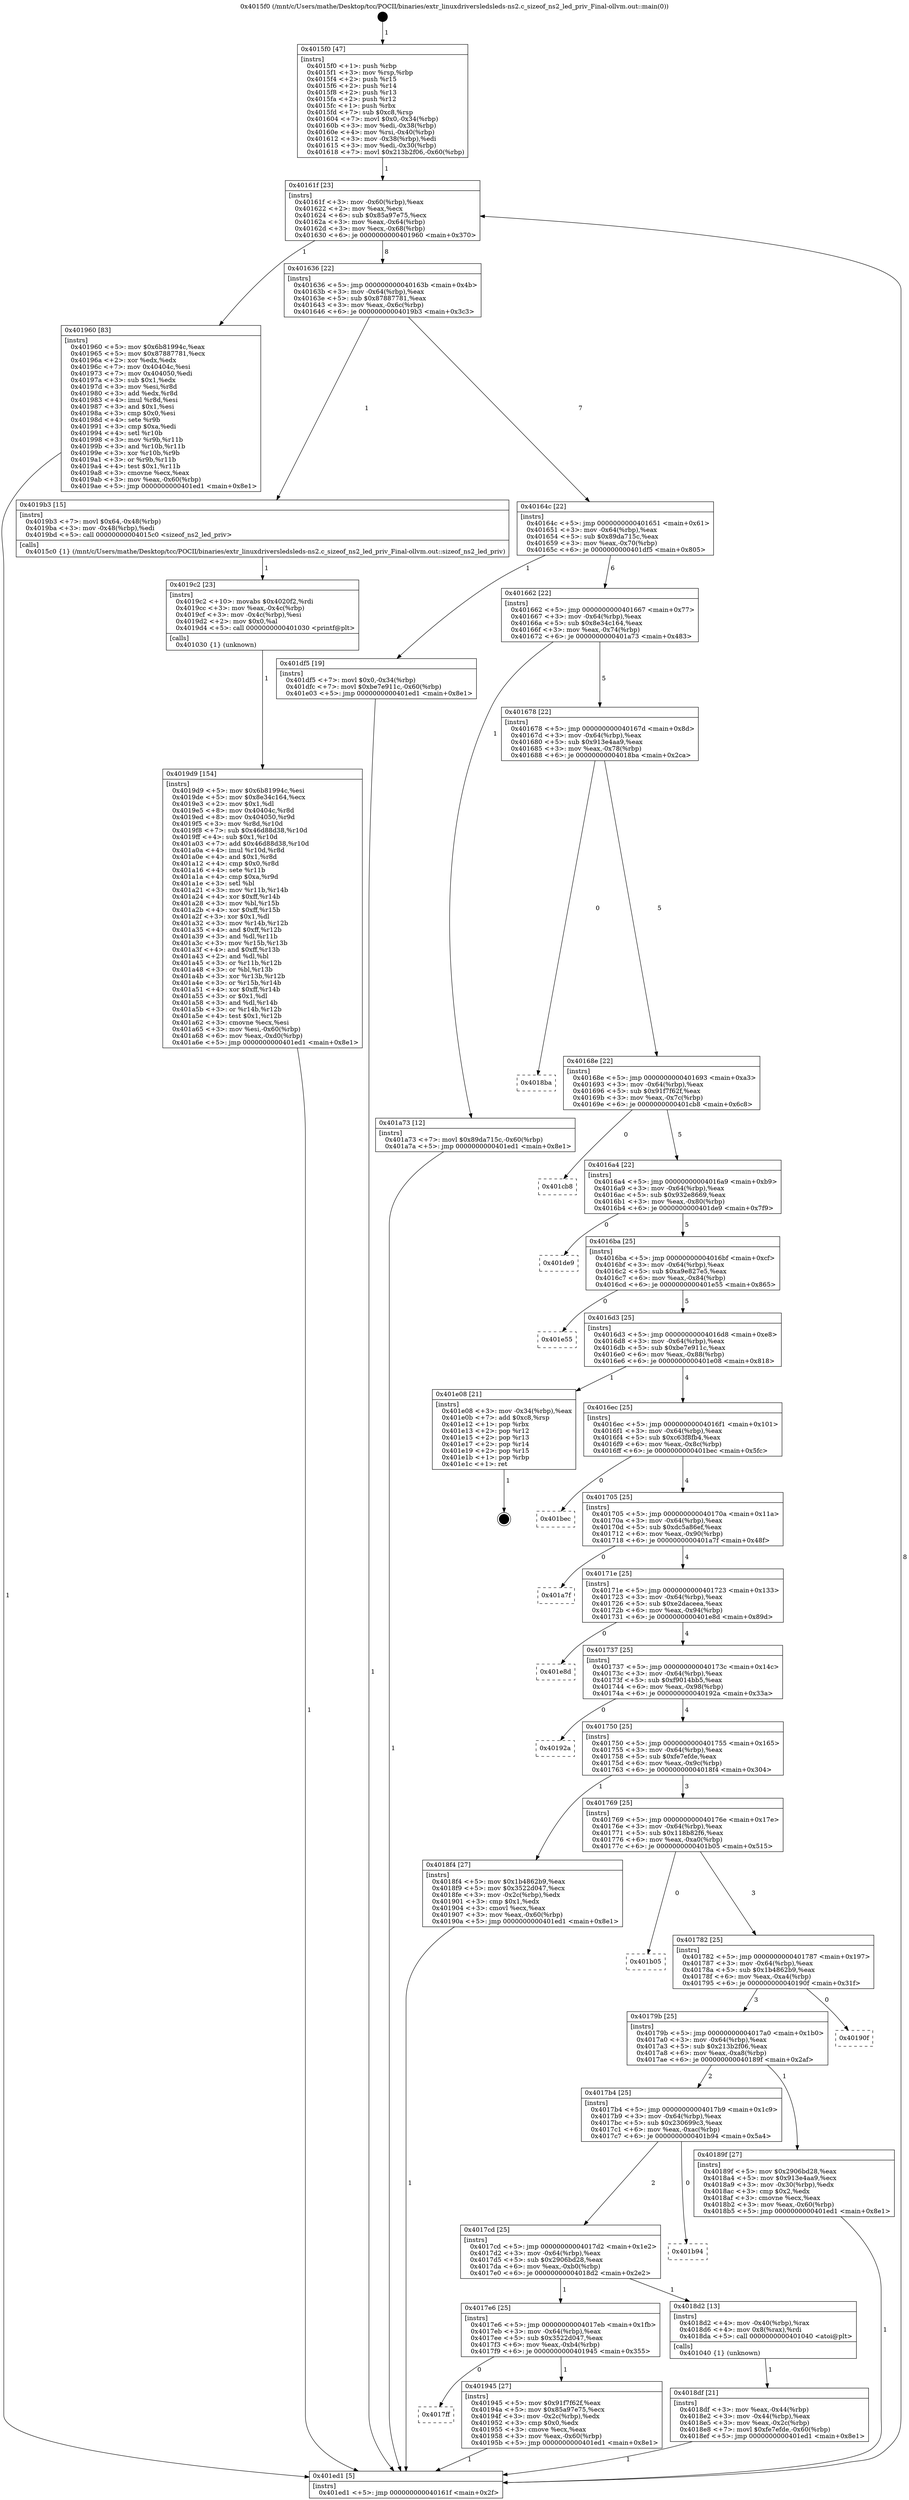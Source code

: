 digraph "0x4015f0" {
  label = "0x4015f0 (/mnt/c/Users/mathe/Desktop/tcc/POCII/binaries/extr_linuxdriversledsleds-ns2.c_sizeof_ns2_led_priv_Final-ollvm.out::main(0))"
  labelloc = "t"
  node[shape=record]

  Entry [label="",width=0.3,height=0.3,shape=circle,fillcolor=black,style=filled]
  "0x40161f" [label="{
     0x40161f [23]\l
     | [instrs]\l
     &nbsp;&nbsp;0x40161f \<+3\>: mov -0x60(%rbp),%eax\l
     &nbsp;&nbsp;0x401622 \<+2\>: mov %eax,%ecx\l
     &nbsp;&nbsp;0x401624 \<+6\>: sub $0x85a97e75,%ecx\l
     &nbsp;&nbsp;0x40162a \<+3\>: mov %eax,-0x64(%rbp)\l
     &nbsp;&nbsp;0x40162d \<+3\>: mov %ecx,-0x68(%rbp)\l
     &nbsp;&nbsp;0x401630 \<+6\>: je 0000000000401960 \<main+0x370\>\l
  }"]
  "0x401960" [label="{
     0x401960 [83]\l
     | [instrs]\l
     &nbsp;&nbsp;0x401960 \<+5\>: mov $0x6b81994c,%eax\l
     &nbsp;&nbsp;0x401965 \<+5\>: mov $0x87887781,%ecx\l
     &nbsp;&nbsp;0x40196a \<+2\>: xor %edx,%edx\l
     &nbsp;&nbsp;0x40196c \<+7\>: mov 0x40404c,%esi\l
     &nbsp;&nbsp;0x401973 \<+7\>: mov 0x404050,%edi\l
     &nbsp;&nbsp;0x40197a \<+3\>: sub $0x1,%edx\l
     &nbsp;&nbsp;0x40197d \<+3\>: mov %esi,%r8d\l
     &nbsp;&nbsp;0x401980 \<+3\>: add %edx,%r8d\l
     &nbsp;&nbsp;0x401983 \<+4\>: imul %r8d,%esi\l
     &nbsp;&nbsp;0x401987 \<+3\>: and $0x1,%esi\l
     &nbsp;&nbsp;0x40198a \<+3\>: cmp $0x0,%esi\l
     &nbsp;&nbsp;0x40198d \<+4\>: sete %r9b\l
     &nbsp;&nbsp;0x401991 \<+3\>: cmp $0xa,%edi\l
     &nbsp;&nbsp;0x401994 \<+4\>: setl %r10b\l
     &nbsp;&nbsp;0x401998 \<+3\>: mov %r9b,%r11b\l
     &nbsp;&nbsp;0x40199b \<+3\>: and %r10b,%r11b\l
     &nbsp;&nbsp;0x40199e \<+3\>: xor %r10b,%r9b\l
     &nbsp;&nbsp;0x4019a1 \<+3\>: or %r9b,%r11b\l
     &nbsp;&nbsp;0x4019a4 \<+4\>: test $0x1,%r11b\l
     &nbsp;&nbsp;0x4019a8 \<+3\>: cmovne %ecx,%eax\l
     &nbsp;&nbsp;0x4019ab \<+3\>: mov %eax,-0x60(%rbp)\l
     &nbsp;&nbsp;0x4019ae \<+5\>: jmp 0000000000401ed1 \<main+0x8e1\>\l
  }"]
  "0x401636" [label="{
     0x401636 [22]\l
     | [instrs]\l
     &nbsp;&nbsp;0x401636 \<+5\>: jmp 000000000040163b \<main+0x4b\>\l
     &nbsp;&nbsp;0x40163b \<+3\>: mov -0x64(%rbp),%eax\l
     &nbsp;&nbsp;0x40163e \<+5\>: sub $0x87887781,%eax\l
     &nbsp;&nbsp;0x401643 \<+3\>: mov %eax,-0x6c(%rbp)\l
     &nbsp;&nbsp;0x401646 \<+6\>: je 00000000004019b3 \<main+0x3c3\>\l
  }"]
  Exit [label="",width=0.3,height=0.3,shape=circle,fillcolor=black,style=filled,peripheries=2]
  "0x4019b3" [label="{
     0x4019b3 [15]\l
     | [instrs]\l
     &nbsp;&nbsp;0x4019b3 \<+7\>: movl $0x64,-0x48(%rbp)\l
     &nbsp;&nbsp;0x4019ba \<+3\>: mov -0x48(%rbp),%edi\l
     &nbsp;&nbsp;0x4019bd \<+5\>: call 00000000004015c0 \<sizeof_ns2_led_priv\>\l
     | [calls]\l
     &nbsp;&nbsp;0x4015c0 \{1\} (/mnt/c/Users/mathe/Desktop/tcc/POCII/binaries/extr_linuxdriversledsleds-ns2.c_sizeof_ns2_led_priv_Final-ollvm.out::sizeof_ns2_led_priv)\l
  }"]
  "0x40164c" [label="{
     0x40164c [22]\l
     | [instrs]\l
     &nbsp;&nbsp;0x40164c \<+5\>: jmp 0000000000401651 \<main+0x61\>\l
     &nbsp;&nbsp;0x401651 \<+3\>: mov -0x64(%rbp),%eax\l
     &nbsp;&nbsp;0x401654 \<+5\>: sub $0x89da715c,%eax\l
     &nbsp;&nbsp;0x401659 \<+3\>: mov %eax,-0x70(%rbp)\l
     &nbsp;&nbsp;0x40165c \<+6\>: je 0000000000401df5 \<main+0x805\>\l
  }"]
  "0x4019d9" [label="{
     0x4019d9 [154]\l
     | [instrs]\l
     &nbsp;&nbsp;0x4019d9 \<+5\>: mov $0x6b81994c,%esi\l
     &nbsp;&nbsp;0x4019de \<+5\>: mov $0x8e34c164,%ecx\l
     &nbsp;&nbsp;0x4019e3 \<+2\>: mov $0x1,%dl\l
     &nbsp;&nbsp;0x4019e5 \<+8\>: mov 0x40404c,%r8d\l
     &nbsp;&nbsp;0x4019ed \<+8\>: mov 0x404050,%r9d\l
     &nbsp;&nbsp;0x4019f5 \<+3\>: mov %r8d,%r10d\l
     &nbsp;&nbsp;0x4019f8 \<+7\>: sub $0x46d88d38,%r10d\l
     &nbsp;&nbsp;0x4019ff \<+4\>: sub $0x1,%r10d\l
     &nbsp;&nbsp;0x401a03 \<+7\>: add $0x46d88d38,%r10d\l
     &nbsp;&nbsp;0x401a0a \<+4\>: imul %r10d,%r8d\l
     &nbsp;&nbsp;0x401a0e \<+4\>: and $0x1,%r8d\l
     &nbsp;&nbsp;0x401a12 \<+4\>: cmp $0x0,%r8d\l
     &nbsp;&nbsp;0x401a16 \<+4\>: sete %r11b\l
     &nbsp;&nbsp;0x401a1a \<+4\>: cmp $0xa,%r9d\l
     &nbsp;&nbsp;0x401a1e \<+3\>: setl %bl\l
     &nbsp;&nbsp;0x401a21 \<+3\>: mov %r11b,%r14b\l
     &nbsp;&nbsp;0x401a24 \<+4\>: xor $0xff,%r14b\l
     &nbsp;&nbsp;0x401a28 \<+3\>: mov %bl,%r15b\l
     &nbsp;&nbsp;0x401a2b \<+4\>: xor $0xff,%r15b\l
     &nbsp;&nbsp;0x401a2f \<+3\>: xor $0x1,%dl\l
     &nbsp;&nbsp;0x401a32 \<+3\>: mov %r14b,%r12b\l
     &nbsp;&nbsp;0x401a35 \<+4\>: and $0xff,%r12b\l
     &nbsp;&nbsp;0x401a39 \<+3\>: and %dl,%r11b\l
     &nbsp;&nbsp;0x401a3c \<+3\>: mov %r15b,%r13b\l
     &nbsp;&nbsp;0x401a3f \<+4\>: and $0xff,%r13b\l
     &nbsp;&nbsp;0x401a43 \<+2\>: and %dl,%bl\l
     &nbsp;&nbsp;0x401a45 \<+3\>: or %r11b,%r12b\l
     &nbsp;&nbsp;0x401a48 \<+3\>: or %bl,%r13b\l
     &nbsp;&nbsp;0x401a4b \<+3\>: xor %r13b,%r12b\l
     &nbsp;&nbsp;0x401a4e \<+3\>: or %r15b,%r14b\l
     &nbsp;&nbsp;0x401a51 \<+4\>: xor $0xff,%r14b\l
     &nbsp;&nbsp;0x401a55 \<+3\>: or $0x1,%dl\l
     &nbsp;&nbsp;0x401a58 \<+3\>: and %dl,%r14b\l
     &nbsp;&nbsp;0x401a5b \<+3\>: or %r14b,%r12b\l
     &nbsp;&nbsp;0x401a5e \<+4\>: test $0x1,%r12b\l
     &nbsp;&nbsp;0x401a62 \<+3\>: cmovne %ecx,%esi\l
     &nbsp;&nbsp;0x401a65 \<+3\>: mov %esi,-0x60(%rbp)\l
     &nbsp;&nbsp;0x401a68 \<+6\>: mov %eax,-0xd0(%rbp)\l
     &nbsp;&nbsp;0x401a6e \<+5\>: jmp 0000000000401ed1 \<main+0x8e1\>\l
  }"]
  "0x401df5" [label="{
     0x401df5 [19]\l
     | [instrs]\l
     &nbsp;&nbsp;0x401df5 \<+7\>: movl $0x0,-0x34(%rbp)\l
     &nbsp;&nbsp;0x401dfc \<+7\>: movl $0xbe7e911c,-0x60(%rbp)\l
     &nbsp;&nbsp;0x401e03 \<+5\>: jmp 0000000000401ed1 \<main+0x8e1\>\l
  }"]
  "0x401662" [label="{
     0x401662 [22]\l
     | [instrs]\l
     &nbsp;&nbsp;0x401662 \<+5\>: jmp 0000000000401667 \<main+0x77\>\l
     &nbsp;&nbsp;0x401667 \<+3\>: mov -0x64(%rbp),%eax\l
     &nbsp;&nbsp;0x40166a \<+5\>: sub $0x8e34c164,%eax\l
     &nbsp;&nbsp;0x40166f \<+3\>: mov %eax,-0x74(%rbp)\l
     &nbsp;&nbsp;0x401672 \<+6\>: je 0000000000401a73 \<main+0x483\>\l
  }"]
  "0x4019c2" [label="{
     0x4019c2 [23]\l
     | [instrs]\l
     &nbsp;&nbsp;0x4019c2 \<+10\>: movabs $0x4020f2,%rdi\l
     &nbsp;&nbsp;0x4019cc \<+3\>: mov %eax,-0x4c(%rbp)\l
     &nbsp;&nbsp;0x4019cf \<+3\>: mov -0x4c(%rbp),%esi\l
     &nbsp;&nbsp;0x4019d2 \<+2\>: mov $0x0,%al\l
     &nbsp;&nbsp;0x4019d4 \<+5\>: call 0000000000401030 \<printf@plt\>\l
     | [calls]\l
     &nbsp;&nbsp;0x401030 \{1\} (unknown)\l
  }"]
  "0x401a73" [label="{
     0x401a73 [12]\l
     | [instrs]\l
     &nbsp;&nbsp;0x401a73 \<+7\>: movl $0x89da715c,-0x60(%rbp)\l
     &nbsp;&nbsp;0x401a7a \<+5\>: jmp 0000000000401ed1 \<main+0x8e1\>\l
  }"]
  "0x401678" [label="{
     0x401678 [22]\l
     | [instrs]\l
     &nbsp;&nbsp;0x401678 \<+5\>: jmp 000000000040167d \<main+0x8d\>\l
     &nbsp;&nbsp;0x40167d \<+3\>: mov -0x64(%rbp),%eax\l
     &nbsp;&nbsp;0x401680 \<+5\>: sub $0x913e4aa9,%eax\l
     &nbsp;&nbsp;0x401685 \<+3\>: mov %eax,-0x78(%rbp)\l
     &nbsp;&nbsp;0x401688 \<+6\>: je 00000000004018ba \<main+0x2ca\>\l
  }"]
  "0x4017ff" [label="{
     0x4017ff\l
  }", style=dashed]
  "0x4018ba" [label="{
     0x4018ba\l
  }", style=dashed]
  "0x40168e" [label="{
     0x40168e [22]\l
     | [instrs]\l
     &nbsp;&nbsp;0x40168e \<+5\>: jmp 0000000000401693 \<main+0xa3\>\l
     &nbsp;&nbsp;0x401693 \<+3\>: mov -0x64(%rbp),%eax\l
     &nbsp;&nbsp;0x401696 \<+5\>: sub $0x91f7f62f,%eax\l
     &nbsp;&nbsp;0x40169b \<+3\>: mov %eax,-0x7c(%rbp)\l
     &nbsp;&nbsp;0x40169e \<+6\>: je 0000000000401cb8 \<main+0x6c8\>\l
  }"]
  "0x401945" [label="{
     0x401945 [27]\l
     | [instrs]\l
     &nbsp;&nbsp;0x401945 \<+5\>: mov $0x91f7f62f,%eax\l
     &nbsp;&nbsp;0x40194a \<+5\>: mov $0x85a97e75,%ecx\l
     &nbsp;&nbsp;0x40194f \<+3\>: mov -0x2c(%rbp),%edx\l
     &nbsp;&nbsp;0x401952 \<+3\>: cmp $0x0,%edx\l
     &nbsp;&nbsp;0x401955 \<+3\>: cmove %ecx,%eax\l
     &nbsp;&nbsp;0x401958 \<+3\>: mov %eax,-0x60(%rbp)\l
     &nbsp;&nbsp;0x40195b \<+5\>: jmp 0000000000401ed1 \<main+0x8e1\>\l
  }"]
  "0x401cb8" [label="{
     0x401cb8\l
  }", style=dashed]
  "0x4016a4" [label="{
     0x4016a4 [22]\l
     | [instrs]\l
     &nbsp;&nbsp;0x4016a4 \<+5\>: jmp 00000000004016a9 \<main+0xb9\>\l
     &nbsp;&nbsp;0x4016a9 \<+3\>: mov -0x64(%rbp),%eax\l
     &nbsp;&nbsp;0x4016ac \<+5\>: sub $0x932e8669,%eax\l
     &nbsp;&nbsp;0x4016b1 \<+3\>: mov %eax,-0x80(%rbp)\l
     &nbsp;&nbsp;0x4016b4 \<+6\>: je 0000000000401de9 \<main+0x7f9\>\l
  }"]
  "0x4018df" [label="{
     0x4018df [21]\l
     | [instrs]\l
     &nbsp;&nbsp;0x4018df \<+3\>: mov %eax,-0x44(%rbp)\l
     &nbsp;&nbsp;0x4018e2 \<+3\>: mov -0x44(%rbp),%eax\l
     &nbsp;&nbsp;0x4018e5 \<+3\>: mov %eax,-0x2c(%rbp)\l
     &nbsp;&nbsp;0x4018e8 \<+7\>: movl $0xfe7efde,-0x60(%rbp)\l
     &nbsp;&nbsp;0x4018ef \<+5\>: jmp 0000000000401ed1 \<main+0x8e1\>\l
  }"]
  "0x401de9" [label="{
     0x401de9\l
  }", style=dashed]
  "0x4016ba" [label="{
     0x4016ba [25]\l
     | [instrs]\l
     &nbsp;&nbsp;0x4016ba \<+5\>: jmp 00000000004016bf \<main+0xcf\>\l
     &nbsp;&nbsp;0x4016bf \<+3\>: mov -0x64(%rbp),%eax\l
     &nbsp;&nbsp;0x4016c2 \<+5\>: sub $0xa9e827e5,%eax\l
     &nbsp;&nbsp;0x4016c7 \<+6\>: mov %eax,-0x84(%rbp)\l
     &nbsp;&nbsp;0x4016cd \<+6\>: je 0000000000401e55 \<main+0x865\>\l
  }"]
  "0x4017e6" [label="{
     0x4017e6 [25]\l
     | [instrs]\l
     &nbsp;&nbsp;0x4017e6 \<+5\>: jmp 00000000004017eb \<main+0x1fb\>\l
     &nbsp;&nbsp;0x4017eb \<+3\>: mov -0x64(%rbp),%eax\l
     &nbsp;&nbsp;0x4017ee \<+5\>: sub $0x3522d047,%eax\l
     &nbsp;&nbsp;0x4017f3 \<+6\>: mov %eax,-0xb4(%rbp)\l
     &nbsp;&nbsp;0x4017f9 \<+6\>: je 0000000000401945 \<main+0x355\>\l
  }"]
  "0x401e55" [label="{
     0x401e55\l
  }", style=dashed]
  "0x4016d3" [label="{
     0x4016d3 [25]\l
     | [instrs]\l
     &nbsp;&nbsp;0x4016d3 \<+5\>: jmp 00000000004016d8 \<main+0xe8\>\l
     &nbsp;&nbsp;0x4016d8 \<+3\>: mov -0x64(%rbp),%eax\l
     &nbsp;&nbsp;0x4016db \<+5\>: sub $0xbe7e911c,%eax\l
     &nbsp;&nbsp;0x4016e0 \<+6\>: mov %eax,-0x88(%rbp)\l
     &nbsp;&nbsp;0x4016e6 \<+6\>: je 0000000000401e08 \<main+0x818\>\l
  }"]
  "0x4018d2" [label="{
     0x4018d2 [13]\l
     | [instrs]\l
     &nbsp;&nbsp;0x4018d2 \<+4\>: mov -0x40(%rbp),%rax\l
     &nbsp;&nbsp;0x4018d6 \<+4\>: mov 0x8(%rax),%rdi\l
     &nbsp;&nbsp;0x4018da \<+5\>: call 0000000000401040 \<atoi@plt\>\l
     | [calls]\l
     &nbsp;&nbsp;0x401040 \{1\} (unknown)\l
  }"]
  "0x401e08" [label="{
     0x401e08 [21]\l
     | [instrs]\l
     &nbsp;&nbsp;0x401e08 \<+3\>: mov -0x34(%rbp),%eax\l
     &nbsp;&nbsp;0x401e0b \<+7\>: add $0xc8,%rsp\l
     &nbsp;&nbsp;0x401e12 \<+1\>: pop %rbx\l
     &nbsp;&nbsp;0x401e13 \<+2\>: pop %r12\l
     &nbsp;&nbsp;0x401e15 \<+2\>: pop %r13\l
     &nbsp;&nbsp;0x401e17 \<+2\>: pop %r14\l
     &nbsp;&nbsp;0x401e19 \<+2\>: pop %r15\l
     &nbsp;&nbsp;0x401e1b \<+1\>: pop %rbp\l
     &nbsp;&nbsp;0x401e1c \<+1\>: ret\l
  }"]
  "0x4016ec" [label="{
     0x4016ec [25]\l
     | [instrs]\l
     &nbsp;&nbsp;0x4016ec \<+5\>: jmp 00000000004016f1 \<main+0x101\>\l
     &nbsp;&nbsp;0x4016f1 \<+3\>: mov -0x64(%rbp),%eax\l
     &nbsp;&nbsp;0x4016f4 \<+5\>: sub $0xc63f8fb4,%eax\l
     &nbsp;&nbsp;0x4016f9 \<+6\>: mov %eax,-0x8c(%rbp)\l
     &nbsp;&nbsp;0x4016ff \<+6\>: je 0000000000401bec \<main+0x5fc\>\l
  }"]
  "0x4017cd" [label="{
     0x4017cd [25]\l
     | [instrs]\l
     &nbsp;&nbsp;0x4017cd \<+5\>: jmp 00000000004017d2 \<main+0x1e2\>\l
     &nbsp;&nbsp;0x4017d2 \<+3\>: mov -0x64(%rbp),%eax\l
     &nbsp;&nbsp;0x4017d5 \<+5\>: sub $0x2906bd28,%eax\l
     &nbsp;&nbsp;0x4017da \<+6\>: mov %eax,-0xb0(%rbp)\l
     &nbsp;&nbsp;0x4017e0 \<+6\>: je 00000000004018d2 \<main+0x2e2\>\l
  }"]
  "0x401bec" [label="{
     0x401bec\l
  }", style=dashed]
  "0x401705" [label="{
     0x401705 [25]\l
     | [instrs]\l
     &nbsp;&nbsp;0x401705 \<+5\>: jmp 000000000040170a \<main+0x11a\>\l
     &nbsp;&nbsp;0x40170a \<+3\>: mov -0x64(%rbp),%eax\l
     &nbsp;&nbsp;0x40170d \<+5\>: sub $0xdc5a86ef,%eax\l
     &nbsp;&nbsp;0x401712 \<+6\>: mov %eax,-0x90(%rbp)\l
     &nbsp;&nbsp;0x401718 \<+6\>: je 0000000000401a7f \<main+0x48f\>\l
  }"]
  "0x401b94" [label="{
     0x401b94\l
  }", style=dashed]
  "0x401a7f" [label="{
     0x401a7f\l
  }", style=dashed]
  "0x40171e" [label="{
     0x40171e [25]\l
     | [instrs]\l
     &nbsp;&nbsp;0x40171e \<+5\>: jmp 0000000000401723 \<main+0x133\>\l
     &nbsp;&nbsp;0x401723 \<+3\>: mov -0x64(%rbp),%eax\l
     &nbsp;&nbsp;0x401726 \<+5\>: sub $0xe2daceea,%eax\l
     &nbsp;&nbsp;0x40172b \<+6\>: mov %eax,-0x94(%rbp)\l
     &nbsp;&nbsp;0x401731 \<+6\>: je 0000000000401e8d \<main+0x89d\>\l
  }"]
  "0x4015f0" [label="{
     0x4015f0 [47]\l
     | [instrs]\l
     &nbsp;&nbsp;0x4015f0 \<+1\>: push %rbp\l
     &nbsp;&nbsp;0x4015f1 \<+3\>: mov %rsp,%rbp\l
     &nbsp;&nbsp;0x4015f4 \<+2\>: push %r15\l
     &nbsp;&nbsp;0x4015f6 \<+2\>: push %r14\l
     &nbsp;&nbsp;0x4015f8 \<+2\>: push %r13\l
     &nbsp;&nbsp;0x4015fa \<+2\>: push %r12\l
     &nbsp;&nbsp;0x4015fc \<+1\>: push %rbx\l
     &nbsp;&nbsp;0x4015fd \<+7\>: sub $0xc8,%rsp\l
     &nbsp;&nbsp;0x401604 \<+7\>: movl $0x0,-0x34(%rbp)\l
     &nbsp;&nbsp;0x40160b \<+3\>: mov %edi,-0x38(%rbp)\l
     &nbsp;&nbsp;0x40160e \<+4\>: mov %rsi,-0x40(%rbp)\l
     &nbsp;&nbsp;0x401612 \<+3\>: mov -0x38(%rbp),%edi\l
     &nbsp;&nbsp;0x401615 \<+3\>: mov %edi,-0x30(%rbp)\l
     &nbsp;&nbsp;0x401618 \<+7\>: movl $0x213b2f06,-0x60(%rbp)\l
  }"]
  "0x401e8d" [label="{
     0x401e8d\l
  }", style=dashed]
  "0x401737" [label="{
     0x401737 [25]\l
     | [instrs]\l
     &nbsp;&nbsp;0x401737 \<+5\>: jmp 000000000040173c \<main+0x14c\>\l
     &nbsp;&nbsp;0x40173c \<+3\>: mov -0x64(%rbp),%eax\l
     &nbsp;&nbsp;0x40173f \<+5\>: sub $0xf9014bb5,%eax\l
     &nbsp;&nbsp;0x401744 \<+6\>: mov %eax,-0x98(%rbp)\l
     &nbsp;&nbsp;0x40174a \<+6\>: je 000000000040192a \<main+0x33a\>\l
  }"]
  "0x401ed1" [label="{
     0x401ed1 [5]\l
     | [instrs]\l
     &nbsp;&nbsp;0x401ed1 \<+5\>: jmp 000000000040161f \<main+0x2f\>\l
  }"]
  "0x40192a" [label="{
     0x40192a\l
  }", style=dashed]
  "0x401750" [label="{
     0x401750 [25]\l
     | [instrs]\l
     &nbsp;&nbsp;0x401750 \<+5\>: jmp 0000000000401755 \<main+0x165\>\l
     &nbsp;&nbsp;0x401755 \<+3\>: mov -0x64(%rbp),%eax\l
     &nbsp;&nbsp;0x401758 \<+5\>: sub $0xfe7efde,%eax\l
     &nbsp;&nbsp;0x40175d \<+6\>: mov %eax,-0x9c(%rbp)\l
     &nbsp;&nbsp;0x401763 \<+6\>: je 00000000004018f4 \<main+0x304\>\l
  }"]
  "0x4017b4" [label="{
     0x4017b4 [25]\l
     | [instrs]\l
     &nbsp;&nbsp;0x4017b4 \<+5\>: jmp 00000000004017b9 \<main+0x1c9\>\l
     &nbsp;&nbsp;0x4017b9 \<+3\>: mov -0x64(%rbp),%eax\l
     &nbsp;&nbsp;0x4017bc \<+5\>: sub $0x230699c3,%eax\l
     &nbsp;&nbsp;0x4017c1 \<+6\>: mov %eax,-0xac(%rbp)\l
     &nbsp;&nbsp;0x4017c7 \<+6\>: je 0000000000401b94 \<main+0x5a4\>\l
  }"]
  "0x4018f4" [label="{
     0x4018f4 [27]\l
     | [instrs]\l
     &nbsp;&nbsp;0x4018f4 \<+5\>: mov $0x1b4862b9,%eax\l
     &nbsp;&nbsp;0x4018f9 \<+5\>: mov $0x3522d047,%ecx\l
     &nbsp;&nbsp;0x4018fe \<+3\>: mov -0x2c(%rbp),%edx\l
     &nbsp;&nbsp;0x401901 \<+3\>: cmp $0x1,%edx\l
     &nbsp;&nbsp;0x401904 \<+3\>: cmovl %ecx,%eax\l
     &nbsp;&nbsp;0x401907 \<+3\>: mov %eax,-0x60(%rbp)\l
     &nbsp;&nbsp;0x40190a \<+5\>: jmp 0000000000401ed1 \<main+0x8e1\>\l
  }"]
  "0x401769" [label="{
     0x401769 [25]\l
     | [instrs]\l
     &nbsp;&nbsp;0x401769 \<+5\>: jmp 000000000040176e \<main+0x17e\>\l
     &nbsp;&nbsp;0x40176e \<+3\>: mov -0x64(%rbp),%eax\l
     &nbsp;&nbsp;0x401771 \<+5\>: sub $0x118b82f6,%eax\l
     &nbsp;&nbsp;0x401776 \<+6\>: mov %eax,-0xa0(%rbp)\l
     &nbsp;&nbsp;0x40177c \<+6\>: je 0000000000401b05 \<main+0x515\>\l
  }"]
  "0x40189f" [label="{
     0x40189f [27]\l
     | [instrs]\l
     &nbsp;&nbsp;0x40189f \<+5\>: mov $0x2906bd28,%eax\l
     &nbsp;&nbsp;0x4018a4 \<+5\>: mov $0x913e4aa9,%ecx\l
     &nbsp;&nbsp;0x4018a9 \<+3\>: mov -0x30(%rbp),%edx\l
     &nbsp;&nbsp;0x4018ac \<+3\>: cmp $0x2,%edx\l
     &nbsp;&nbsp;0x4018af \<+3\>: cmovne %ecx,%eax\l
     &nbsp;&nbsp;0x4018b2 \<+3\>: mov %eax,-0x60(%rbp)\l
     &nbsp;&nbsp;0x4018b5 \<+5\>: jmp 0000000000401ed1 \<main+0x8e1\>\l
  }"]
  "0x401b05" [label="{
     0x401b05\l
  }", style=dashed]
  "0x401782" [label="{
     0x401782 [25]\l
     | [instrs]\l
     &nbsp;&nbsp;0x401782 \<+5\>: jmp 0000000000401787 \<main+0x197\>\l
     &nbsp;&nbsp;0x401787 \<+3\>: mov -0x64(%rbp),%eax\l
     &nbsp;&nbsp;0x40178a \<+5\>: sub $0x1b4862b9,%eax\l
     &nbsp;&nbsp;0x40178f \<+6\>: mov %eax,-0xa4(%rbp)\l
     &nbsp;&nbsp;0x401795 \<+6\>: je 000000000040190f \<main+0x31f\>\l
  }"]
  "0x40179b" [label="{
     0x40179b [25]\l
     | [instrs]\l
     &nbsp;&nbsp;0x40179b \<+5\>: jmp 00000000004017a0 \<main+0x1b0\>\l
     &nbsp;&nbsp;0x4017a0 \<+3\>: mov -0x64(%rbp),%eax\l
     &nbsp;&nbsp;0x4017a3 \<+5\>: sub $0x213b2f06,%eax\l
     &nbsp;&nbsp;0x4017a8 \<+6\>: mov %eax,-0xa8(%rbp)\l
     &nbsp;&nbsp;0x4017ae \<+6\>: je 000000000040189f \<main+0x2af\>\l
  }"]
  "0x40190f" [label="{
     0x40190f\l
  }", style=dashed]
  Entry -> "0x4015f0" [label=" 1"]
  "0x40161f" -> "0x401960" [label=" 1"]
  "0x40161f" -> "0x401636" [label=" 8"]
  "0x401e08" -> Exit [label=" 1"]
  "0x401636" -> "0x4019b3" [label=" 1"]
  "0x401636" -> "0x40164c" [label=" 7"]
  "0x401df5" -> "0x401ed1" [label=" 1"]
  "0x40164c" -> "0x401df5" [label=" 1"]
  "0x40164c" -> "0x401662" [label=" 6"]
  "0x401a73" -> "0x401ed1" [label=" 1"]
  "0x401662" -> "0x401a73" [label=" 1"]
  "0x401662" -> "0x401678" [label=" 5"]
  "0x4019d9" -> "0x401ed1" [label=" 1"]
  "0x401678" -> "0x4018ba" [label=" 0"]
  "0x401678" -> "0x40168e" [label=" 5"]
  "0x4019c2" -> "0x4019d9" [label=" 1"]
  "0x40168e" -> "0x401cb8" [label=" 0"]
  "0x40168e" -> "0x4016a4" [label=" 5"]
  "0x4019b3" -> "0x4019c2" [label=" 1"]
  "0x4016a4" -> "0x401de9" [label=" 0"]
  "0x4016a4" -> "0x4016ba" [label=" 5"]
  "0x401945" -> "0x401ed1" [label=" 1"]
  "0x4016ba" -> "0x401e55" [label=" 0"]
  "0x4016ba" -> "0x4016d3" [label=" 5"]
  "0x4017e6" -> "0x4017ff" [label=" 0"]
  "0x4016d3" -> "0x401e08" [label=" 1"]
  "0x4016d3" -> "0x4016ec" [label=" 4"]
  "0x4017e6" -> "0x401945" [label=" 1"]
  "0x4016ec" -> "0x401bec" [label=" 0"]
  "0x4016ec" -> "0x401705" [label=" 4"]
  "0x4018f4" -> "0x401ed1" [label=" 1"]
  "0x401705" -> "0x401a7f" [label=" 0"]
  "0x401705" -> "0x40171e" [label=" 4"]
  "0x4018df" -> "0x401ed1" [label=" 1"]
  "0x40171e" -> "0x401e8d" [label=" 0"]
  "0x40171e" -> "0x401737" [label=" 4"]
  "0x4017cd" -> "0x4017e6" [label=" 1"]
  "0x401737" -> "0x40192a" [label=" 0"]
  "0x401737" -> "0x401750" [label=" 4"]
  "0x4017cd" -> "0x4018d2" [label=" 1"]
  "0x401750" -> "0x4018f4" [label=" 1"]
  "0x401750" -> "0x401769" [label=" 3"]
  "0x401960" -> "0x401ed1" [label=" 1"]
  "0x401769" -> "0x401b05" [label=" 0"]
  "0x401769" -> "0x401782" [label=" 3"]
  "0x4017b4" -> "0x4017cd" [label=" 2"]
  "0x401782" -> "0x40190f" [label=" 0"]
  "0x401782" -> "0x40179b" [label=" 3"]
  "0x4017b4" -> "0x401b94" [label=" 0"]
  "0x40179b" -> "0x40189f" [label=" 1"]
  "0x40179b" -> "0x4017b4" [label=" 2"]
  "0x40189f" -> "0x401ed1" [label=" 1"]
  "0x4015f0" -> "0x40161f" [label=" 1"]
  "0x401ed1" -> "0x40161f" [label=" 8"]
  "0x4018d2" -> "0x4018df" [label=" 1"]
}
